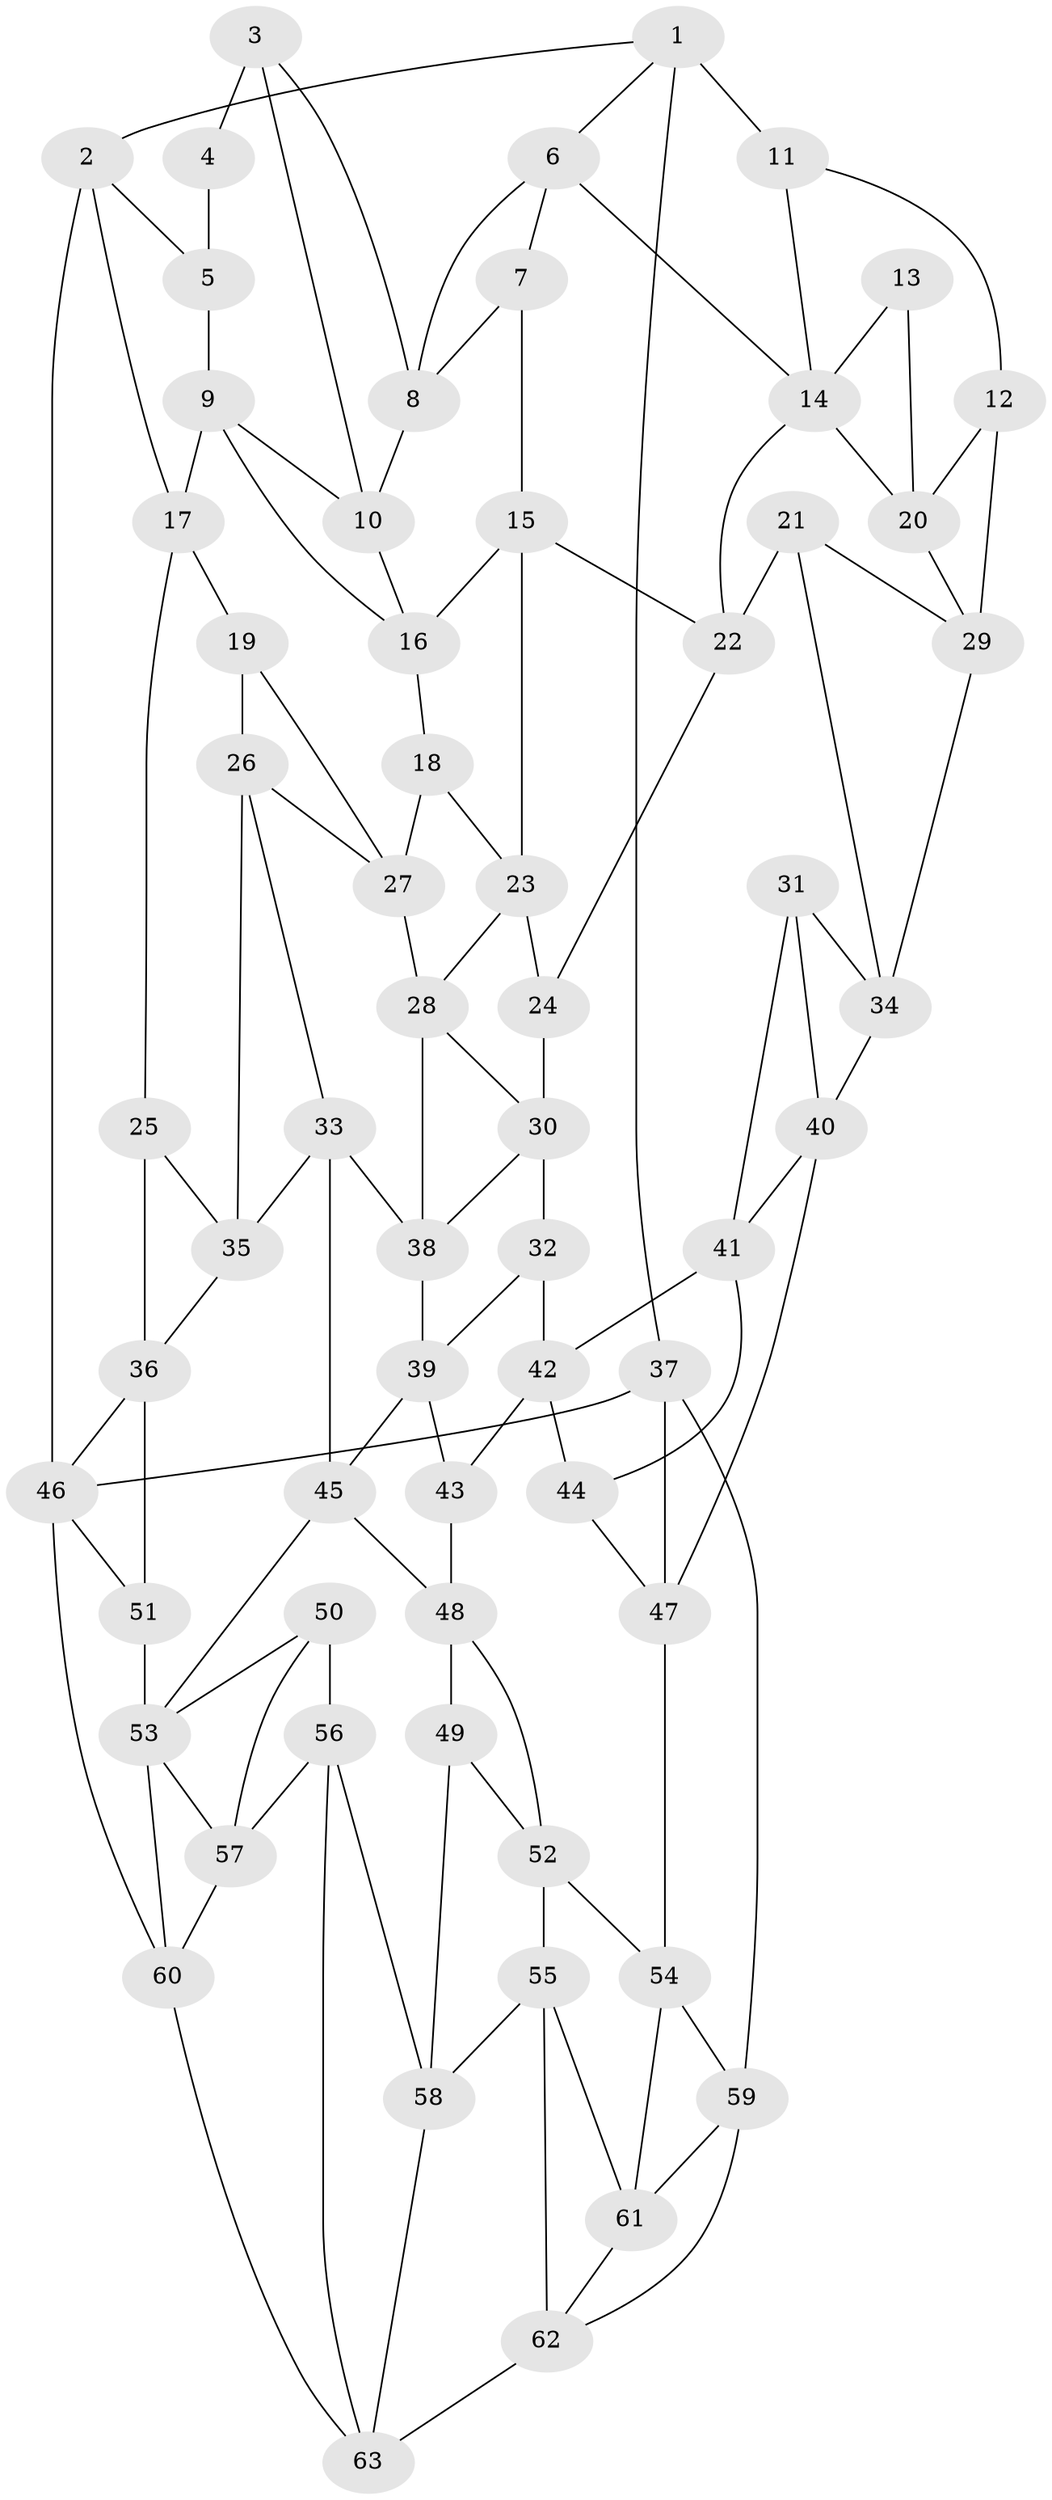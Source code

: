 // original degree distribution, {3: 0.015873015873015872, 4: 0.23809523809523808, 6: 0.2222222222222222, 5: 0.5238095238095238}
// Generated by graph-tools (version 1.1) at 2025/03/03/09/25 03:03:21]
// undirected, 63 vertices, 117 edges
graph export_dot {
graph [start="1"]
  node [color=gray90,style=filled];
  1;
  2;
  3;
  4;
  5;
  6;
  7;
  8;
  9;
  10;
  11;
  12;
  13;
  14;
  15;
  16;
  17;
  18;
  19;
  20;
  21;
  22;
  23;
  24;
  25;
  26;
  27;
  28;
  29;
  30;
  31;
  32;
  33;
  34;
  35;
  36;
  37;
  38;
  39;
  40;
  41;
  42;
  43;
  44;
  45;
  46;
  47;
  48;
  49;
  50;
  51;
  52;
  53;
  54;
  55;
  56;
  57;
  58;
  59;
  60;
  61;
  62;
  63;
  1 -- 2 [weight=1.0];
  1 -- 6 [weight=1.0];
  1 -- 11 [weight=2.0];
  1 -- 37 [weight=1.0];
  2 -- 5 [weight=1.0];
  2 -- 17 [weight=1.0];
  2 -- 46 [weight=1.0];
  3 -- 4 [weight=2.0];
  3 -- 8 [weight=1.0];
  3 -- 10 [weight=1.0];
  4 -- 5 [weight=2.0];
  5 -- 9 [weight=1.0];
  6 -- 7 [weight=1.0];
  6 -- 8 [weight=1.0];
  6 -- 14 [weight=1.0];
  7 -- 8 [weight=1.0];
  7 -- 15 [weight=1.0];
  8 -- 10 [weight=1.0];
  9 -- 10 [weight=1.0];
  9 -- 16 [weight=1.0];
  9 -- 17 [weight=1.0];
  10 -- 16 [weight=1.0];
  11 -- 12 [weight=1.0];
  11 -- 14 [weight=1.0];
  12 -- 20 [weight=1.0];
  12 -- 29 [weight=1.0];
  13 -- 14 [weight=1.0];
  13 -- 20 [weight=2.0];
  14 -- 20 [weight=2.0];
  14 -- 22 [weight=1.0];
  15 -- 16 [weight=1.0];
  15 -- 22 [weight=1.0];
  15 -- 23 [weight=1.0];
  16 -- 18 [weight=1.0];
  17 -- 19 [weight=1.0];
  17 -- 25 [weight=1.0];
  18 -- 23 [weight=1.0];
  18 -- 27 [weight=1.0];
  19 -- 26 [weight=1.0];
  19 -- 27 [weight=1.0];
  20 -- 29 [weight=1.0];
  21 -- 22 [weight=1.0];
  21 -- 29 [weight=1.0];
  21 -- 34 [weight=1.0];
  22 -- 24 [weight=1.0];
  23 -- 24 [weight=1.0];
  23 -- 28 [weight=1.0];
  24 -- 30 [weight=1.0];
  25 -- 35 [weight=1.0];
  25 -- 36 [weight=1.0];
  26 -- 27 [weight=1.0];
  26 -- 33 [weight=1.0];
  26 -- 35 [weight=1.0];
  27 -- 28 [weight=1.0];
  28 -- 30 [weight=1.0];
  28 -- 38 [weight=1.0];
  29 -- 34 [weight=1.0];
  30 -- 32 [weight=1.0];
  30 -- 38 [weight=1.0];
  31 -- 34 [weight=1.0];
  31 -- 40 [weight=1.0];
  31 -- 41 [weight=1.0];
  32 -- 39 [weight=1.0];
  32 -- 42 [weight=1.0];
  33 -- 35 [weight=1.0];
  33 -- 38 [weight=1.0];
  33 -- 45 [weight=1.0];
  34 -- 40 [weight=1.0];
  35 -- 36 [weight=1.0];
  36 -- 46 [weight=1.0];
  36 -- 51 [weight=1.0];
  37 -- 46 [weight=1.0];
  37 -- 47 [weight=1.0];
  37 -- 59 [weight=1.0];
  38 -- 39 [weight=1.0];
  39 -- 43 [weight=1.0];
  39 -- 45 [weight=1.0];
  40 -- 41 [weight=1.0];
  40 -- 47 [weight=1.0];
  41 -- 42 [weight=1.0];
  41 -- 44 [weight=1.0];
  42 -- 43 [weight=1.0];
  42 -- 44 [weight=1.0];
  43 -- 48 [weight=1.0];
  44 -- 47 [weight=1.0];
  45 -- 48 [weight=1.0];
  45 -- 53 [weight=1.0];
  46 -- 51 [weight=1.0];
  46 -- 60 [weight=1.0];
  47 -- 54 [weight=1.0];
  48 -- 49 [weight=1.0];
  48 -- 52 [weight=1.0];
  49 -- 52 [weight=1.0];
  49 -- 58 [weight=1.0];
  50 -- 53 [weight=1.0];
  50 -- 56 [weight=1.0];
  50 -- 57 [weight=1.0];
  51 -- 53 [weight=2.0];
  52 -- 54 [weight=1.0];
  52 -- 55 [weight=1.0];
  53 -- 57 [weight=1.0];
  53 -- 60 [weight=1.0];
  54 -- 59 [weight=1.0];
  54 -- 61 [weight=1.0];
  55 -- 58 [weight=1.0];
  55 -- 61 [weight=1.0];
  55 -- 62 [weight=1.0];
  56 -- 57 [weight=1.0];
  56 -- 58 [weight=1.0];
  56 -- 63 [weight=1.0];
  57 -- 60 [weight=1.0];
  58 -- 63 [weight=1.0];
  59 -- 61 [weight=1.0];
  59 -- 62 [weight=1.0];
  60 -- 63 [weight=1.0];
  61 -- 62 [weight=1.0];
  62 -- 63 [weight=1.0];
}
